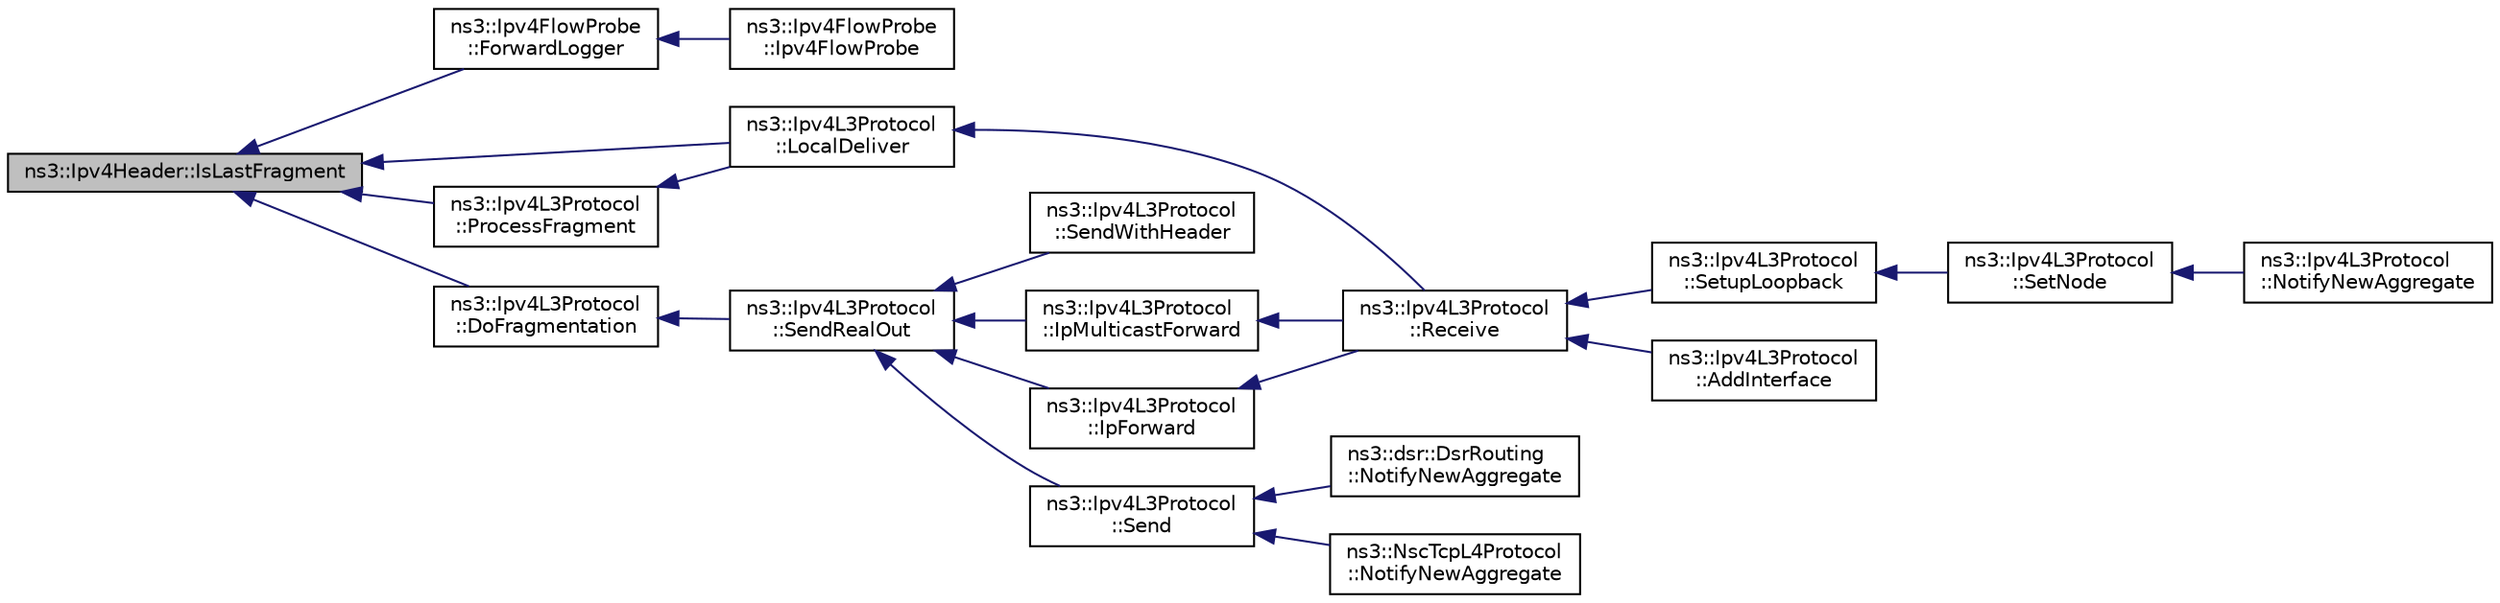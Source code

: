 digraph "ns3::Ipv4Header::IsLastFragment"
{
  edge [fontname="Helvetica",fontsize="10",labelfontname="Helvetica",labelfontsize="10"];
  node [fontname="Helvetica",fontsize="10",shape=record];
  rankdir="LR";
  Node1 [label="ns3::Ipv4Header::IsLastFragment",height=0.2,width=0.4,color="black", fillcolor="grey75", style="filled", fontcolor="black"];
  Node1 -> Node2 [dir="back",color="midnightblue",fontsize="10",style="solid"];
  Node2 [label="ns3::Ipv4FlowProbe\l::ForwardLogger",height=0.2,width=0.4,color="black", fillcolor="white", style="filled",URL="$d0/dda/classns3_1_1Ipv4FlowProbe.html#ad685ed3b3a256105f039723eef98739b"];
  Node2 -> Node3 [dir="back",color="midnightblue",fontsize="10",style="solid"];
  Node3 [label="ns3::Ipv4FlowProbe\l::Ipv4FlowProbe",height=0.2,width=0.4,color="black", fillcolor="white", style="filled",URL="$d0/dda/classns3_1_1Ipv4FlowProbe.html#ac22ef10899500d98945fc8140fab1cb4",tooltip="Constructor. "];
  Node1 -> Node4 [dir="back",color="midnightblue",fontsize="10",style="solid"];
  Node4 [label="ns3::Ipv4L3Protocol\l::LocalDeliver",height=0.2,width=0.4,color="black", fillcolor="white", style="filled",URL="$d2/dc9/classns3_1_1Ipv4L3Protocol.html#aa64669f000ce115efafd5e086995b4ff",tooltip="Deliver a packet. "];
  Node4 -> Node5 [dir="back",color="midnightblue",fontsize="10",style="solid"];
  Node5 [label="ns3::Ipv4L3Protocol\l::Receive",height=0.2,width=0.4,color="black", fillcolor="white", style="filled",URL="$d2/dc9/classns3_1_1Ipv4L3Protocol.html#a2f27fb0a3f698ffb34a654323b063c94"];
  Node5 -> Node6 [dir="back",color="midnightblue",fontsize="10",style="solid"];
  Node6 [label="ns3::Ipv4L3Protocol\l::SetupLoopback",height=0.2,width=0.4,color="black", fillcolor="white", style="filled",URL="$d2/dc9/classns3_1_1Ipv4L3Protocol.html#aa37b950d26063e4e7ee659e599c83bde",tooltip="Setup loopback interface. "];
  Node6 -> Node7 [dir="back",color="midnightblue",fontsize="10",style="solid"];
  Node7 [label="ns3::Ipv4L3Protocol\l::SetNode",height=0.2,width=0.4,color="black", fillcolor="white", style="filled",URL="$d2/dc9/classns3_1_1Ipv4L3Protocol.html#a82ef37914ea8bab699575fea23586bc7",tooltip="Set node associated with this stack. "];
  Node7 -> Node8 [dir="back",color="midnightblue",fontsize="10",style="solid"];
  Node8 [label="ns3::Ipv4L3Protocol\l::NotifyNewAggregate",height=0.2,width=0.4,color="black", fillcolor="white", style="filled",URL="$d2/dc9/classns3_1_1Ipv4L3Protocol.html#a41c7e4fc5a8dba55e9708df7cef9b9c7"];
  Node5 -> Node9 [dir="back",color="midnightblue",fontsize="10",style="solid"];
  Node9 [label="ns3::Ipv4L3Protocol\l::AddInterface",height=0.2,width=0.4,color="black", fillcolor="white", style="filled",URL="$d2/dc9/classns3_1_1Ipv4L3Protocol.html#ac6855eb39254f74fa30e7f23a7b100db"];
  Node1 -> Node10 [dir="back",color="midnightblue",fontsize="10",style="solid"];
  Node10 [label="ns3::Ipv4L3Protocol\l::DoFragmentation",height=0.2,width=0.4,color="black", fillcolor="white", style="filled",URL="$d2/dc9/classns3_1_1Ipv4L3Protocol.html#a5ea602dc1447746c0c3bd90e36ec3888",tooltip="Fragment a packet. "];
  Node10 -> Node11 [dir="back",color="midnightblue",fontsize="10",style="solid"];
  Node11 [label="ns3::Ipv4L3Protocol\l::SendRealOut",height=0.2,width=0.4,color="black", fillcolor="white", style="filled",URL="$d2/dc9/classns3_1_1Ipv4L3Protocol.html#ac1baf310b12bbc564d0766061ecca323",tooltip="Send packet with route. "];
  Node11 -> Node12 [dir="back",color="midnightblue",fontsize="10",style="solid"];
  Node12 [label="ns3::Ipv4L3Protocol\l::SendWithHeader",height=0.2,width=0.4,color="black", fillcolor="white", style="filled",URL="$d2/dc9/classns3_1_1Ipv4L3Protocol.html#a9305010252cee1e4e97766227ca58ba4"];
  Node11 -> Node13 [dir="back",color="midnightblue",fontsize="10",style="solid"];
  Node13 [label="ns3::Ipv4L3Protocol\l::Send",height=0.2,width=0.4,color="black", fillcolor="white", style="filled",URL="$d2/dc9/classns3_1_1Ipv4L3Protocol.html#abe8cf785815f3fbb32b0e21d629be641"];
  Node13 -> Node14 [dir="back",color="midnightblue",fontsize="10",style="solid"];
  Node14 [label="ns3::dsr::DsrRouting\l::NotifyNewAggregate",height=0.2,width=0.4,color="black", fillcolor="white", style="filled",URL="$df/d32/classns3_1_1dsr_1_1DsrRouting.html#a7742bf3036dba9f9b24906b959be728e"];
  Node13 -> Node15 [dir="back",color="midnightblue",fontsize="10",style="solid"];
  Node15 [label="ns3::NscTcpL4Protocol\l::NotifyNewAggregate",height=0.2,width=0.4,color="black", fillcolor="white", style="filled",URL="$dd/dfe/classns3_1_1NscTcpL4Protocol.html#a423e33bc38d6f04ba6c54f7ce2647565"];
  Node11 -> Node16 [dir="back",color="midnightblue",fontsize="10",style="solid"];
  Node16 [label="ns3::Ipv4L3Protocol\l::IpMulticastForward",height=0.2,width=0.4,color="black", fillcolor="white", style="filled",URL="$d2/dc9/classns3_1_1Ipv4L3Protocol.html#a85ad438d9b2c50d55d1b674b9fd1e8f7",tooltip="Forward a multicast packet. "];
  Node16 -> Node5 [dir="back",color="midnightblue",fontsize="10",style="solid"];
  Node11 -> Node17 [dir="back",color="midnightblue",fontsize="10",style="solid"];
  Node17 [label="ns3::Ipv4L3Protocol\l::IpForward",height=0.2,width=0.4,color="black", fillcolor="white", style="filled",URL="$d2/dc9/classns3_1_1Ipv4L3Protocol.html#ae00b4ef6c6907a602898800ee5dcbc57",tooltip="Forward a packet. "];
  Node17 -> Node5 [dir="back",color="midnightblue",fontsize="10",style="solid"];
  Node1 -> Node18 [dir="back",color="midnightblue",fontsize="10",style="solid"];
  Node18 [label="ns3::Ipv4L3Protocol\l::ProcessFragment",height=0.2,width=0.4,color="black", fillcolor="white", style="filled",URL="$d2/dc9/classns3_1_1Ipv4L3Protocol.html#a981e183413dccdf40f91d1de4f728f63",tooltip="Process a packet fragment. "];
  Node18 -> Node4 [dir="back",color="midnightblue",fontsize="10",style="solid"];
}
